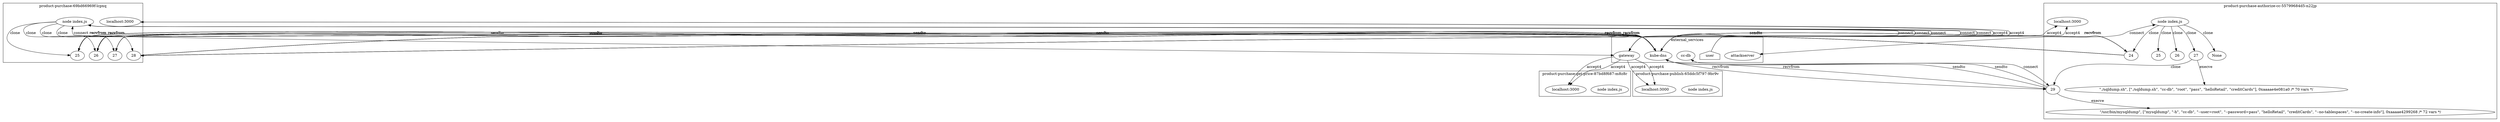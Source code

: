 digraph G {
	subgraph "cluster_ product-purchase-69bd66969f-lcpxq " {
		label=" product-purchase-69bd66969f-lcpxq "
		11753 [label="node index.js"]
		"product-purchase_localhost_3000" [label="localhost:3000"]
		"product-purchase_localhost_3000" [label="localhost:3000"]
		11753 -> 16541 [label=clone]
		11753 -> 16537 [label=clone]
		11753 -> 16555 [label=clone]
		11753 -> 16547 [label=clone]
		16541 [label=25]
		16537 [label=26]
		16555 [label=27]
		16547 [label=28]
	}
	subgraph "cluster_ product-purchase-get-price-87bd8f687-m8z8r " {
		label=" product-purchase-get-price-87bd8f687-m8z8r "
		12673 [label="node index.js"]
		"product-purchase-get-price_localhost_3000" [label="localhost:3000"]
		"product-purchase-get-price_localhost_3000" [label="localhost:3000"]
	}
	subgraph "cluster_ product-purchase-publish-65ddc5f797-9br9v " {
		label=" product-purchase-publish-65ddc5f797-9br9v "
		13868 [label="node index.js"]
		"product-purchase-publish_localhost_3000" [label="localhost:3000"]
		"product-purchase-publish_localhost_3000" [label="localhost:3000"]
	}
	subgraph "cluster_ product-purchase-authorize-cc-55799684d5-n22jp " {
		label=" product-purchase-authorize-cc-55799684d5-n22jp "
		15369 [label="node index.js"]
		"product-purchase-authorize-cc_localhost_3000" [label="localhost:3000"]
		"product-purchase-authorize-cc_localhost_3000" [label="localhost:3000"]
		15369 -> 16980 [label=clone]
		15369 -> 16997 [label=clone]
		15369 -> 16990 [label=clone]
		15369 -> 17063 [label=clone]
		15369 -> None [label=clone]
		16980 [label=24]
		16997 [label=25]
		16990 [label=26]
		17063 [label=27]
		" product-purchase-authorize-cc-55799684d5-n22jp _./sqldump.sh cc-db root pass helloRetail creditCards" [label="\"./sqldump.sh\", [\"./sqldump.sh\", \"cc-db\", \"root\", \"pass\", \"helloRetail\", \"creditCards\"], 0xaaaae4e081a0 /* 70 vars */"]
		17063 -> " product-purchase-authorize-cc-55799684d5-n22jp _./sqldump.sh cc-db root pass helloRetail creditCards" [label=execve]
		17063 -> 17071 [label=clone]
		17071 [label=29]
		" product-purchase-authorize-cc-55799684d5-n22jp _mysqldump -h cc-db --user=root --password=pass helloRetail creditCards --no-tablespaces --no-create-info" [label="\"/usr/bin/mysqldump\", [\"mysqldump\", \"-h\", \"cc-db\", \"--user=root\", \"--password=pass\", \"helloRetail\", \"creditCards\", \"--no-tablespaces\", \"--no-create-info\"], 0xaaaae4299268 /* 72 vars */"]
		17071 -> " product-purchase-authorize-cc-55799684d5-n22jp _mysqldump -h cc-db --user=root --password=pass helloRetail creditCards --no-tablespaces --no-create-info" [label=execve]
	}
	subgraph cluster_services {
		label=external_services
		user [shape=house]
		user -> "product-purchase_localhost_3000" [label=accept4]
		user -> "product-purchase_localhost_3000" [label=accept4]
		"10.107.89.58_8080" [label=gateway]
		11753 -> "10.107.89.58_8080" [label=connect dir=both]
		"10.107.89.58_8080" [label=gateway]
		11753 -> "10.107.89.58_8080" [label=connect dir=both]
		"10.107.89.58_8080" [label=gateway]
		11753 -> "10.107.89.58_8080" [label=connect dir=both]
		"10.107.89.58_8080" [label=gateway]
		11753 -> "10.107.89.58_8080" [label=connect dir=both]
		"10.107.89.58_8080" [label=gateway]
		11753 -> "10.107.89.58_8080" [label=connect dir=both]
		"10.107.89.58_8080" [label=gateway]
		11753 -> "10.107.89.58_8080" [label=connect dir=both]
		"10.96.0.10_53" [label="kube-dns"]
		16541 -> "10.96.0.10_53" [label=sendto]
		"10.96.0.10_53" [label="kube-dns"]
		16541 -> "10.96.0.10_53" [label=sendto]
		"10.96.0.10_53" [label="kube-dns"]
		"10.96.0.10_53" -> 16541 [label=recvfrom]
		"10.96.0.10_53" [label="kube-dns"]
		"10.96.0.10_53" -> 16541 [label=recvfrom]
		"10.96.0.10_53" [label="kube-dns"]
		16541 -> "10.96.0.10_53" [label=sendto]
		"10.96.0.10_53" [label="kube-dns"]
		16541 -> "10.96.0.10_53" [label=sendto]
		"10.96.0.10_53" [label="kube-dns"]
		"10.96.0.10_53" -> 16541 [label=recvfrom]
		"10.96.0.10_53" [label="kube-dns"]
		"10.96.0.10_53" -> 16541 [label=recvfrom]
		"10.96.0.10_53" [label="kube-dns"]
		16541 -> "10.96.0.10_53" [label=sendto]
		"10.96.0.10_53" [label="kube-dns"]
		16541 -> "10.96.0.10_53" [label=sendto]
		"10.96.0.10_53" [label="kube-dns"]
		"10.96.0.10_53" -> 16541 [label=recvfrom]
		"10.96.0.10_53" [label="kube-dns"]
		"10.96.0.10_53" -> 16541 [label=recvfrom]
		"10.96.0.10_53" [label="kube-dns"]
		16541 -> "10.96.0.10_53" [label=sendto]
		"10.96.0.10_53" [label="kube-dns"]
		16541 -> "10.96.0.10_53" [label=sendto]
		"10.96.0.10_53" [label="kube-dns"]
		"10.96.0.10_53" -> 16541 [label=recvfrom]
		"10.96.0.10_53" [label="kube-dns"]
		"10.96.0.10_53" -> 16541 [label=recvfrom]
		"10.96.0.10_53" [label="kube-dns"]
		16541 -> "10.96.0.10_53" [label=sendto]
		"10.96.0.10_53" [label="kube-dns"]
		16541 -> "10.96.0.10_53" [label=sendto]
		"10.96.0.10_53" [label="kube-dns"]
		"10.96.0.10_53" -> 16541 [label=recvfrom]
		"10.96.0.10_53" [label="kube-dns"]
		"10.96.0.10_53" -> 16541 [label=recvfrom]
		"10.96.0.10_53" [label="kube-dns"]
		16541 -> "10.96.0.10_53" [label=sendto]
		"10.96.0.10_53" [label="kube-dns"]
		16541 -> "10.96.0.10_53" [label=sendto]
		"10.96.0.10_53" [label="kube-dns"]
		"10.96.0.10_53" -> 16541 [label=recvfrom]
		"10.96.0.10_53" [label="kube-dns"]
		"10.96.0.10_53" -> 16541 [label=recvfrom]
		"10.96.0.10_53" [label="kube-dns"]
		16541 -> "10.96.0.10_53" [label=sendto]
		"10.96.0.10_53" [label="kube-dns"]
		16541 -> "10.96.0.10_53" [label=sendto]
		"10.96.0.10_53" [label="kube-dns"]
		"10.96.0.10_53" -> 16541 [label=recvfrom]
		"10.96.0.10_53" [label="kube-dns"]
		"10.96.0.10_53" -> 16541 [label=recvfrom]
		"10.96.0.10_53" [label="kube-dns"]
		16541 -> "10.96.0.10_53" [label=sendto]
		"10.96.0.10_53" [label="kube-dns"]
		16541 -> "10.96.0.10_53" [label=sendto]
		"10.96.0.10_53" [label="kube-dns"]
		"10.96.0.10_53" -> 16541 [label=recvfrom]
		"10.96.0.10_53" [label="kube-dns"]
		"10.96.0.10_53" -> 16541 [label=recvfrom]
		"10.96.0.10_53" [label="kube-dns"]
		16537 -> "10.96.0.10_53" [label=sendto]
		"10.96.0.10_53" [label="kube-dns"]
		16537 -> "10.96.0.10_53" [label=sendto]
		"10.96.0.10_53" [label="kube-dns"]
		"10.96.0.10_53" -> 16537 [label=recvfrom]
		"10.96.0.10_53" [label="kube-dns"]
		"10.96.0.10_53" -> 16537 [label=recvfrom]
		"10.96.0.10_53" [label="kube-dns"]
		16537 -> "10.96.0.10_53" [label=sendto]
		"10.96.0.10_53" [label="kube-dns"]
		16537 -> "10.96.0.10_53" [label=sendto]
		"10.96.0.10_53" [label="kube-dns"]
		"10.96.0.10_53" -> 16537 [label=recvfrom]
		"10.96.0.10_53" [label="kube-dns"]
		"10.96.0.10_53" -> 16537 [label=recvfrom]
		"10.96.0.10_53" [label="kube-dns"]
		16537 -> "10.96.0.10_53" [label=sendto]
		"10.96.0.10_53" [label="kube-dns"]
		16537 -> "10.96.0.10_53" [label=sendto]
		"10.96.0.10_53" [label="kube-dns"]
		"10.96.0.10_53" -> 16537 [label=recvfrom]
		"10.96.0.10_53" [label="kube-dns"]
		"10.96.0.10_53" -> 16537 [label=recvfrom]
		"10.96.0.10_53" [label="kube-dns"]
		16537 -> "10.96.0.10_53" [label=sendto]
		"10.96.0.10_53" [label="kube-dns"]
		16537 -> "10.96.0.10_53" [label=sendto]
		"10.96.0.10_53" [label="kube-dns"]
		"10.96.0.10_53" -> 16537 [label=recvfrom]
		"10.96.0.10_53" [label="kube-dns"]
		"10.96.0.10_53" -> 16537 [label=recvfrom]
		"10.96.0.10_53" [label="kube-dns"]
		16537 -> "10.96.0.10_53" [label=sendto]
		"10.96.0.10_53" [label="kube-dns"]
		16537 -> "10.96.0.10_53" [label=sendto]
		"10.96.0.10_53" [label="kube-dns"]
		"10.96.0.10_53" -> 16537 [label=recvfrom]
		"10.96.0.10_53" [label="kube-dns"]
		"10.96.0.10_53" -> 16537 [label=recvfrom]
		"10.96.0.10_53" [label="kube-dns"]
		16537 -> "10.96.0.10_53" [label=sendto]
		"10.96.0.10_53" [label="kube-dns"]
		16537 -> "10.96.0.10_53" [label=sendto]
		"10.96.0.10_53" [label="kube-dns"]
		"10.96.0.10_53" -> 16537 [label=recvfrom]
		"10.96.0.10_53" [label="kube-dns"]
		"10.96.0.10_53" -> 16537 [label=recvfrom]
		"10.96.0.10_53" [label="kube-dns"]
		16537 -> "10.96.0.10_53" [label=sendto]
		"10.96.0.10_53" [label="kube-dns"]
		16537 -> "10.96.0.10_53" [label=sendto]
		"10.96.0.10_53" [label="kube-dns"]
		"10.96.0.10_53" -> 16537 [label=recvfrom]
		"10.96.0.10_53" [label="kube-dns"]
		"10.96.0.10_53" -> 16537 [label=recvfrom]
		"10.96.0.10_53" [label="kube-dns"]
		16537 -> "10.96.0.10_53" [label=sendto]
		"10.96.0.10_53" [label="kube-dns"]
		16537 -> "10.96.0.10_53" [label=sendto]
		"10.96.0.10_53" [label="kube-dns"]
		"10.96.0.10_53" -> 16537 [label=recvfrom]
		"10.96.0.10_53" [label="kube-dns"]
		"10.96.0.10_53" -> 16537 [label=recvfrom]
		"10.96.0.10_53" [label="kube-dns"]
		16555 -> "10.96.0.10_53" [label=sendto]
		"10.96.0.10_53" [label="kube-dns"]
		16555 -> "10.96.0.10_53" [label=sendto]
		"10.96.0.10_53" [label="kube-dns"]
		"10.96.0.10_53" -> 16555 [label=recvfrom]
		"10.96.0.10_53" [label="kube-dns"]
		"10.96.0.10_53" -> 16555 [label=recvfrom]
		"10.96.0.10_53" [label="kube-dns"]
		16555 -> "10.96.0.10_53" [label=sendto]
		"10.96.0.10_53" [label="kube-dns"]
		16555 -> "10.96.0.10_53" [label=sendto]
		"10.96.0.10_53" [label="kube-dns"]
		"10.96.0.10_53" -> 16555 [label=recvfrom]
		"10.96.0.10_53" [label="kube-dns"]
		"10.96.0.10_53" -> 16555 [label=recvfrom]
		"10.96.0.10_53" [label="kube-dns"]
		16555 -> "10.96.0.10_53" [label=sendto]
		"10.96.0.10_53" [label="kube-dns"]
		16555 -> "10.96.0.10_53" [label=sendto]
		"10.96.0.10_53" [label="kube-dns"]
		"10.96.0.10_53" -> 16555 [label=recvfrom]
		"10.96.0.10_53" [label="kube-dns"]
		"10.96.0.10_53" -> 16555 [label=recvfrom]
		"10.96.0.10_53" [label="kube-dns"]
		16555 -> "10.96.0.10_53" [label=sendto]
		"10.96.0.10_53" [label="kube-dns"]
		16555 -> "10.96.0.10_53" [label=sendto]
		"10.96.0.10_53" [label="kube-dns"]
		"10.96.0.10_53" -> 16555 [label=recvfrom]
		"10.96.0.10_53" [label="kube-dns"]
		"10.96.0.10_53" -> 16555 [label=recvfrom]
		"10.96.0.10_53" [label="kube-dns"]
		16547 -> "10.96.0.10_53" [label=sendto]
		"10.96.0.10_53" [label="kube-dns"]
		16547 -> "10.96.0.10_53" [label=sendto]
		"10.96.0.10_53" [label="kube-dns"]
		"10.96.0.10_53" -> 16547 [label=recvfrom]
		"10.96.0.10_53" [label="kube-dns"]
		"10.96.0.10_53" -> 16547 [label=recvfrom]
		"10.96.0.10_53" [label="kube-dns"]
		16547 -> "10.96.0.10_53" [label=sendto]
		"10.96.0.10_53" [label="kube-dns"]
		16547 -> "10.96.0.10_53" [label=sendto]
		"10.96.0.10_53" [label="kube-dns"]
		"10.96.0.10_53" -> 16547 [label=recvfrom]
		"10.96.0.10_53" [label="kube-dns"]
		"10.96.0.10_53" -> 16547 [label=recvfrom]
		"10.96.0.10_53" [label="kube-dns"]
		16547 -> "10.96.0.10_53" [label=sendto]
		"10.96.0.10_53" [label="kube-dns"]
		16547 -> "10.96.0.10_53" [label=sendto]
		"10.96.0.10_53" [label="kube-dns"]
		"10.96.0.10_53" -> 16547 [label=recvfrom]
		"10.96.0.10_53" [label="kube-dns"]
		"10.96.0.10_53" -> 16547 [label=recvfrom]
		"10.96.0.10_53" [label="kube-dns"]
		16547 -> "10.96.0.10_53" [label=sendto]
		"10.96.0.10_53" [label="kube-dns"]
		16547 -> "10.96.0.10_53" [label=sendto]
		"10.96.0.10_53" [label="kube-dns"]
		"10.96.0.10_53" -> 16547 [label=recvfrom]
		"10.96.0.10_53" [label="kube-dns"]
		"10.96.0.10_53" -> 16547 [label=recvfrom]
		"10.107.89.58_8080" -> "product-purchase-get-price_localhost_3000" [label=accept4]
		"10.107.89.58_8080" -> "product-purchase-get-price_localhost_3000" [label=accept4]
		"10.107.89.58_8080" -> "product-purchase-publish_localhost_3000" [label=accept4]
		"10.107.89.58_8080" -> "product-purchase-publish_localhost_3000" [label=accept4]
		"10.107.89.58_8080" -> "product-purchase-authorize-cc_localhost_3000" [label=accept4]
		"10.107.89.58_8080" -> "product-purchase-authorize-cc_localhost_3000" [label=accept4]
		"10.109.223.51_8889" [label=attackserver]
		15369 -> "10.109.223.51_8889" [label=connect dir=both]
		"10.96.0.10_53" [label="kube-dns"]
		16980 -> "10.96.0.10_53" [label=sendto]
		"10.96.0.10_53" [label="kube-dns"]
		16980 -> "10.96.0.10_53" [label=sendto]
		"10.96.0.10_53" [label="kube-dns"]
		"10.96.0.10_53" -> 16980 [label=recvfrom]
		"10.96.0.10_53" [label="kube-dns"]
		"10.96.0.10_53" -> 16980 [label=recvfrom]
		"10.96.0.10_53" [label="kube-dns"]
		16980 -> "10.96.0.10_53" [label=sendto]
		"10.96.0.10_53" [label="kube-dns"]
		16980 -> "10.96.0.10_53" [label=sendto]
		"10.96.0.10_53" [label="kube-dns"]
		"10.96.0.10_53" -> 16980 [label=recvfrom]
		"10.96.0.10_53" [label="kube-dns"]
		"10.96.0.10_53" -> 16980 [label=recvfrom]
		"10.96.0.10_53" [label="kube-dns"]
		16980 -> "10.96.0.10_53" [label=sendto]
		"10.96.0.10_53" [label="kube-dns"]
		16980 -> "10.96.0.10_53" [label=sendto]
		"10.96.0.10_53" [label="kube-dns"]
		"10.96.0.10_53" -> 16980 [label=recvfrom]
		"10.96.0.10_53" [label="kube-dns"]
		"10.96.0.10_53" -> 16980 [label=recvfrom]
		"10.96.0.10_53" [label="kube-dns"]
		16980 -> "10.96.0.10_53" [label=sendto]
		"10.96.0.10_53" [label="kube-dns"]
		16980 -> "10.96.0.10_53" [label=sendto]
		"10.96.0.10_53" [label="kube-dns"]
		"10.96.0.10_53" -> 16980 [label=recvfrom]
		"10.96.0.10_53" [label="kube-dns"]
		"10.96.0.10_53" -> 16980 [label=recvfrom]
		"10.96.0.10_53" [label="kube-dns"]
		17071 -> "10.96.0.10_53" [label=sendto]
		"10.96.0.10_53" [label="kube-dns"]
		17071 -> "10.96.0.10_53" [label=sendto]
		"10.96.0.10_53" [label="kube-dns"]
		"10.96.0.10_53" -> 17071 [label=recvfrom]
		"10.96.0.10_53" [label="kube-dns"]
		"10.96.0.10_53" -> 17071 [label=recvfrom]
		"10.111.190.18_3306" [label="cc-db"]
		17071 -> "10.111.190.18_3306" [label=connect dir=both]
	}
}
